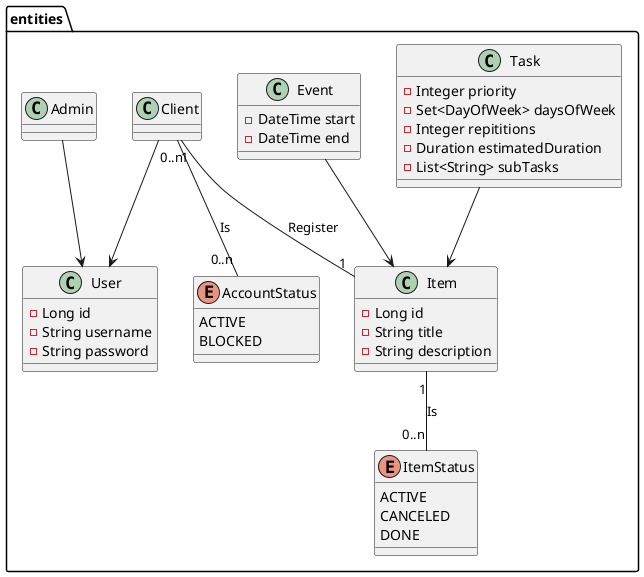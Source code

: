 @startuml classes

top to bottom direction

package entities {
    ' class Note{
    '     Long id
    '     String title
    '     String body
    ' }
    enum ItemStatus{
        ACTIVE
        CANCELED
        DONE
    }
    class Item {
        - Long id
        - String title
        - String description
    }
    class Task{
        - Integer priority
        - Set<DayOfWeek> daysOfWeek
        - Integer repititions
        - Duration estimatedDuration
        - List<String> subTasks
    }
    class Event{
        - DateTime start
        - DateTime end
    }
    enum AccountStatus{
        ACTIVE
        BLOCKED
    }
    class User{
        - Long id
        - String username
        - String password
    }
    class Client{}
    class Admin{}
}

Task --> Item
Event --> Item
Admin --> User
Client --> User

' Client "0..n" -- "1" Note : Write
Client "0..n" -- "1" Item : Register

Item "1" -- "0..n" ItemStatus : Is
Client "1" -- "0..n" AccountStatus : Is

@enduml